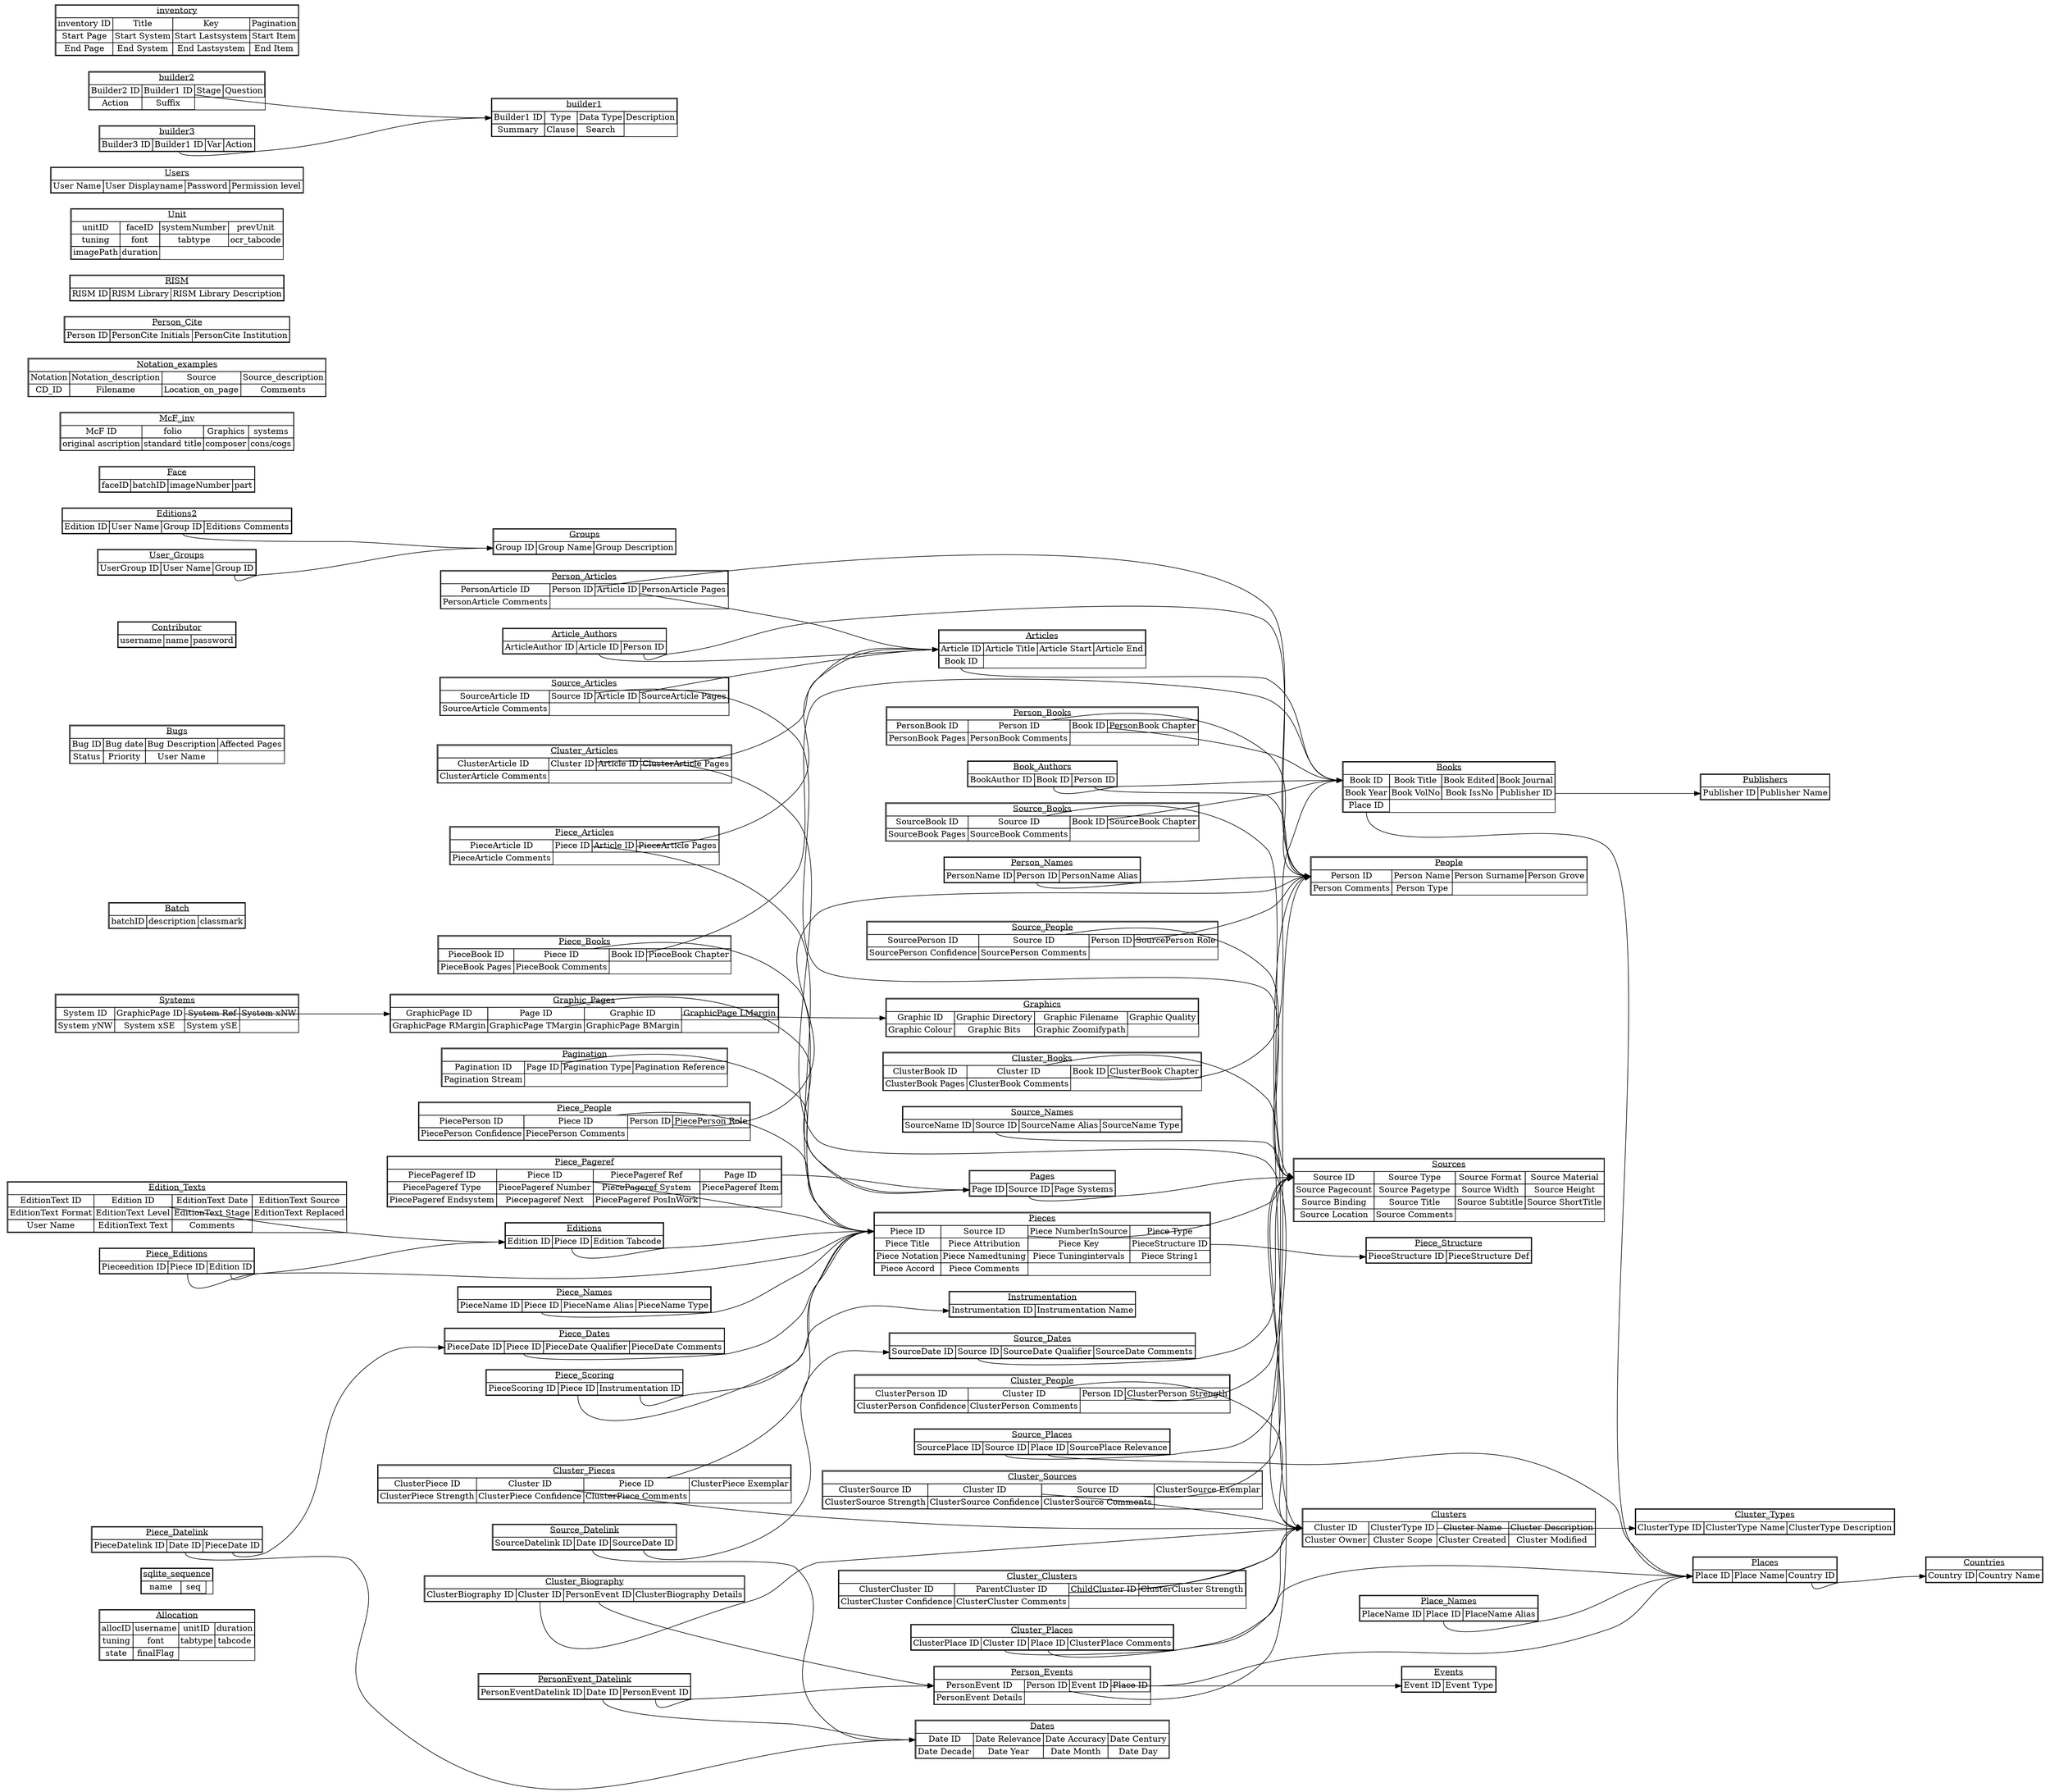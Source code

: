 digraph sqliteschema {
node [shape=plaintext];
rankdir=LR
splines=true
overlap=scale
Allocation [label=<<TABLE CELLSPACING="0"><TR><TD COLSPAN="4"><U>Allocation</U></TD></TR><TR><TD PORT="allocID">allocID</TD><TD PORT="username">username</TD><TD PORT="unitID">unitID</TD><TD PORT="duration">duration</TD></TR><TR><TD PORT="tuning">tuning</TD><TD PORT="font">font</TD><TD PORT="tabtype">tabtype</TD><TD PORT="tabcode">tabcode</TD></TR><TR><TD PORT="state">state</TD><TD PORT="finalFlag">finalFlag</TD></TR></TABLE>>];
sqlite_sequence [label=<<TABLE CELLSPACING="0"><TR><TD COLSPAN="4"><U>sqlite_sequence</U></TD></TR><TR><TD PORT="name">name</TD><TD PORT="seq">seq</TD></TR></TABLE>>];
Article_Authors [label=<<TABLE CELLSPACING="0"><TR><TD COLSPAN="4"><U>Article_Authors</U></TD></TR><TR><TD PORT="ArticleAuthor ID">ArticleAuthor ID</TD><TD PORT="Article ID">Article ID</TD><TD PORT="Person ID">Person ID</TD></TR></TABLE>>];
Articles [label=<<TABLE CELLSPACING="0"><TR><TD COLSPAN="4"><U>Articles</U></TD></TR><TR><TD PORT="Article ID">Article ID</TD><TD PORT="Article Title">Article Title</TD><TD PORT="Article Start">Article Start</TD><TD PORT="Article End">Article End</TD></TR><TR><TD PORT="Book ID">Book ID</TD></TR></TABLE>>];
Batch [label=<<TABLE CELLSPACING="0"><TR><TD COLSPAN="4"><U>Batch</U></TD></TR><TR><TD PORT="batchID">batchID</TD><TD PORT="description">description</TD><TD PORT="classmark">classmark</TD></TR></TABLE>>];
Book_Authors [label=<<TABLE CELLSPACING="0"><TR><TD COLSPAN="4"><U>Book_Authors</U></TD></TR><TR><TD PORT="BookAuthor ID">BookAuthor ID</TD><TD PORT="Book ID">Book ID</TD><TD PORT="Person ID">Person ID</TD></TR></TABLE>>];
Books [label=<<TABLE CELLSPACING="0"><TR><TD COLSPAN="4"><U>Books</U></TD></TR><TR><TD PORT="Book ID">Book ID</TD><TD PORT="Book Title">Book Title</TD><TD PORT="Book Edited">Book Edited</TD><TD PORT="Book Journal">Book Journal</TD></TR><TR><TD PORT="Book Year">Book Year</TD><TD PORT="Book VolNo">Book VolNo</TD><TD PORT="Book IssNo">Book IssNo</TD><TD PORT="Publisher ID">Publisher ID</TD></TR><TR><TD PORT="Place ID">Place ID</TD></TR></TABLE>>];
Bugs [label=<<TABLE CELLSPACING="0"><TR><TD COLSPAN="4"><U>Bugs</U></TD></TR><TR><TD PORT="Bug ID">Bug ID</TD><TD PORT="Bug date">Bug date</TD><TD PORT="Bug Description">Bug Description</TD><TD PORT="Affected Pages">Affected Pages</TD></TR><TR><TD PORT="Status">Status</TD><TD PORT="Priority">Priority</TD><TD PORT="User Name">User Name</TD></TR></TABLE>>];
Cluster_Articles [label=<<TABLE CELLSPACING="0"><TR><TD COLSPAN="4"><U>Cluster_Articles</U></TD></TR><TR><TD PORT="ClusterArticle ID">ClusterArticle ID</TD><TD PORT="Cluster ID">Cluster ID</TD><TD PORT="Article ID">Article ID</TD><TD PORT="ClusterArticle Pages">ClusterArticle Pages</TD></TR><TR><TD PORT="ClusterArticle Comments">ClusterArticle Comments</TD></TR></TABLE>>];
Cluster_Biography [label=<<TABLE CELLSPACING="0"><TR><TD COLSPAN="4"><U>Cluster_Biography</U></TD></TR><TR><TD PORT="ClusterBiography ID">ClusterBiography ID</TD><TD PORT="Cluster ID">Cluster ID</TD><TD PORT="PersonEvent ID">PersonEvent ID</TD><TD PORT="ClusterBiography Details">ClusterBiography Details</TD></TR></TABLE>>];
Cluster_Books [label=<<TABLE CELLSPACING="0"><TR><TD COLSPAN="4"><U>Cluster_Books</U></TD></TR><TR><TD PORT="ClusterBook ID">ClusterBook ID</TD><TD PORT="Cluster ID">Cluster ID</TD><TD PORT="Book ID">Book ID</TD><TD PORT="ClusterBook Chapter">ClusterBook Chapter</TD></TR><TR><TD PORT="ClusterBook Pages">ClusterBook Pages</TD><TD PORT="ClusterBook Comments">ClusterBook Comments</TD></TR></TABLE>>];
Cluster_Clusters [label=<<TABLE CELLSPACING="0"><TR><TD COLSPAN="4"><U>Cluster_Clusters</U></TD></TR><TR><TD PORT="ClusterCluster ID">ClusterCluster ID</TD><TD PORT="ParentCluster ID">ParentCluster ID</TD><TD PORT="ChildCluster ID">ChildCluster ID</TD><TD PORT="ClusterCluster Strength">ClusterCluster Strength</TD></TR><TR><TD PORT="ClusterCluster Confidence">ClusterCluster Confidence</TD><TD PORT="ClusterCluster Comments">ClusterCluster Comments</TD></TR></TABLE>>];
Cluster_People [label=<<TABLE CELLSPACING="0"><TR><TD COLSPAN="4"><U>Cluster_People</U></TD></TR><TR><TD PORT="ClusterPerson ID">ClusterPerson ID</TD><TD PORT="Cluster ID">Cluster ID</TD><TD PORT="Person ID">Person ID</TD><TD PORT="ClusterPerson Strength">ClusterPerson Strength</TD></TR><TR><TD PORT="ClusterPerson Confidence">ClusterPerson Confidence</TD><TD PORT="ClusterPerson Comments">ClusterPerson Comments</TD></TR></TABLE>>];
Cluster_Pieces [label=<<TABLE CELLSPACING="0"><TR><TD COLSPAN="4"><U>Cluster_Pieces</U></TD></TR><TR><TD PORT="ClusterPiece ID">ClusterPiece ID</TD><TD PORT="Cluster ID">Cluster ID</TD><TD PORT="Piece ID">Piece ID</TD><TD PORT="ClusterPiece Exemplar">ClusterPiece Exemplar</TD></TR><TR><TD PORT="ClusterPiece Strength">ClusterPiece Strength</TD><TD PORT="ClusterPiece Confidence">ClusterPiece Confidence</TD><TD PORT="ClusterPiece Comments">ClusterPiece Comments</TD></TR></TABLE>>];
Cluster_Places [label=<<TABLE CELLSPACING="0"><TR><TD COLSPAN="4"><U>Cluster_Places</U></TD></TR><TR><TD PORT="ClusterPlace ID">ClusterPlace ID</TD><TD PORT="Cluster ID">Cluster ID</TD><TD PORT="Place ID">Place ID</TD><TD PORT="ClusterPlace Comments">ClusterPlace Comments</TD></TR></TABLE>>];
Cluster_Sources [label=<<TABLE CELLSPACING="0"><TR><TD COLSPAN="4"><U>Cluster_Sources</U></TD></TR><TR><TD PORT="ClusterSource ID">ClusterSource ID</TD><TD PORT="Cluster ID">Cluster ID</TD><TD PORT="Source ID">Source ID</TD><TD PORT="ClusterSource Exemplar">ClusterSource Exemplar</TD></TR><TR><TD PORT="ClusterSource Strength">ClusterSource Strength</TD><TD PORT="ClusterSource Confidence">ClusterSource Confidence</TD><TD PORT="ClusterSource Comments">ClusterSource Comments</TD></TR></TABLE>>];
Cluster_Types [label=<<TABLE CELLSPACING="0"><TR><TD COLSPAN="4"><U>Cluster_Types</U></TD></TR><TR><TD PORT="ClusterType ID">ClusterType ID</TD><TD PORT="ClusterType Name">ClusterType Name</TD><TD PORT="ClusterType Description">ClusterType Description</TD></TR></TABLE>>];
Clusters [label=<<TABLE CELLSPACING="0"><TR><TD COLSPAN="4"><U>Clusters</U></TD></TR><TR><TD PORT="Cluster ID">Cluster ID</TD><TD PORT="ClusterType ID">ClusterType ID</TD><TD PORT="Cluster Name">Cluster Name</TD><TD PORT="Cluster Description">Cluster Description</TD></TR><TR><TD PORT="Cluster Owner">Cluster Owner</TD><TD PORT="Cluster Scope">Cluster Scope</TD><TD PORT="Cluster Created">Cluster Created</TD><TD PORT="Cluster Modified">Cluster Modified</TD></TR></TABLE>>];
Contributor [label=<<TABLE CELLSPACING="0"><TR><TD COLSPAN="4"><U>Contributor</U></TD></TR><TR><TD PORT="username">username</TD><TD PORT="name">name</TD><TD PORT="password">password</TD></TR></TABLE>>];
Countries [label=<<TABLE CELLSPACING="0"><TR><TD COLSPAN="4"><U>Countries</U></TD></TR><TR><TD PORT="Country ID">Country ID</TD><TD PORT="Country Name">Country Name</TD></TR></TABLE>>];
Dates [label=<<TABLE CELLSPACING="0"><TR><TD COLSPAN="4"><U>Dates</U></TD></TR><TR><TD PORT="Date ID">Date ID</TD><TD PORT="Date Relevance">Date Relevance</TD><TD PORT="Date Accuracy">Date Accuracy</TD><TD PORT="Date Century">Date Century</TD></TR><TR><TD PORT="Date Decade">Date Decade</TD><TD PORT="Date Year">Date Year</TD><TD PORT="Date Month">Date Month</TD><TD PORT="Date Day">Date Day</TD></TR></TABLE>>];
Edition_Texts [label=<<TABLE CELLSPACING="0"><TR><TD COLSPAN="4"><U>Edition_Texts</U></TD></TR><TR><TD PORT="EditionText ID">EditionText ID</TD><TD PORT="Edition ID">Edition ID</TD><TD PORT="EditionText Date">EditionText Date</TD><TD PORT="EditionText Source">EditionText Source</TD></TR><TR><TD PORT="EditionText Format">EditionText Format</TD><TD PORT="EditionText Level">EditionText Level</TD><TD PORT="EditionText Stage">EditionText Stage</TD><TD PORT="EditionText Replaced">EditionText Replaced</TD></TR><TR><TD PORT="User Name">User Name</TD><TD PORT="EditionText Text">EditionText Text</TD><TD PORT="Comments">Comments</TD></TR></TABLE>>];
Editions [label=<<TABLE CELLSPACING="0"><TR><TD COLSPAN="4"><U>Editions</U></TD></TR><TR><TD PORT="Edition ID">Edition ID</TD><TD PORT="Piece ID">Piece ID</TD><TD PORT="Edition Tabcode">Edition Tabcode</TD></TR></TABLE>>];
Editions2 [label=<<TABLE CELLSPACING="0"><TR><TD COLSPAN="4"><U>Editions2</U></TD></TR><TR><TD PORT="Edition ID">Edition ID</TD><TD PORT="User Name">User Name</TD><TD PORT="Group ID">Group ID</TD><TD PORT="Editions Comments">Editions Comments</TD></TR></TABLE>>];
Events [label=<<TABLE CELLSPACING="0"><TR><TD COLSPAN="4"><U>Events</U></TD></TR><TR><TD PORT="Event ID">Event ID</TD><TD PORT="Event Type">Event Type</TD></TR></TABLE>>];
Face [label=<<TABLE CELLSPACING="0"><TR><TD COLSPAN="4"><U>Face</U></TD></TR><TR><TD PORT="faceID">faceID</TD><TD PORT="batchID">batchID</TD><TD PORT="imageNumber">imageNumber</TD><TD PORT="part">part</TD></TR></TABLE>>];
Graphic_Pages [label=<<TABLE CELLSPACING="0"><TR><TD COLSPAN="4"><U>Graphic_Pages</U></TD></TR><TR><TD PORT="GraphicPage ID">GraphicPage ID</TD><TD PORT="Page ID">Page ID</TD><TD PORT="Graphic ID">Graphic ID</TD><TD PORT="GraphicPage LMargin">GraphicPage LMargin</TD></TR><TR><TD PORT="GraphicPage RMargin">GraphicPage RMargin</TD><TD PORT="GraphicPage TMargin">GraphicPage TMargin</TD><TD PORT="GraphicPage BMargin">GraphicPage BMargin</TD></TR></TABLE>>];
Graphics [label=<<TABLE CELLSPACING="0"><TR><TD COLSPAN="4"><U>Graphics</U></TD></TR><TR><TD PORT="Graphic ID">Graphic ID</TD><TD PORT="Graphic Directory">Graphic Directory</TD><TD PORT="Graphic Filename">Graphic Filename</TD><TD PORT="Graphic Quality">Graphic Quality</TD></TR><TR><TD PORT="Graphic Colour">Graphic Colour</TD><TD PORT="Graphic Bits">Graphic Bits</TD><TD PORT="Graphic Zoomifypath">Graphic Zoomifypath</TD></TR></TABLE>>];
Groups [label=<<TABLE CELLSPACING="0"><TR><TD COLSPAN="4"><U>Groups</U></TD></TR><TR><TD PORT="Group ID">Group ID</TD><TD PORT="Group Name">Group Name</TD><TD PORT="Group Description">Group Description</TD></TR></TABLE>>];
Instrumentation [label=<<TABLE CELLSPACING="0"><TR><TD COLSPAN="4"><U>Instrumentation</U></TD></TR><TR><TD PORT="Instrumentation ID">Instrumentation ID</TD><TD PORT="Instrumentation Name">Instrumentation Name</TD></TR></TABLE>>];
McF_inv [label=<<TABLE CELLSPACING="0"><TR><TD COLSPAN="4"><U>McF_inv</U></TD></TR><TR><TD PORT="McF ID">McF ID</TD><TD PORT="folio">folio</TD><TD PORT="Graphics">Graphics</TD><TD PORT="systems">systems</TD></TR><TR><TD PORT="original ascription">original ascription</TD><TD PORT="standard title">standard title</TD><TD PORT="composer">composer</TD><TD PORT="cons/cogs">cons/cogs</TD></TR></TABLE>>];
Notation_examples [label=<<TABLE CELLSPACING="0"><TR><TD COLSPAN="4"><U>Notation_examples</U></TD></TR><TR><TD PORT="Notation">Notation</TD><TD PORT="Notation_description">Notation_description</TD><TD PORT="Source">Source</TD><TD PORT="Source_description">Source_description</TD></TR><TR><TD PORT="CD_ID">CD_ID</TD><TD PORT="Filename">Filename</TD><TD PORT="Location_on_page">Location_on_page</TD><TD PORT="Comments">Comments</TD></TR></TABLE>>];
Pages [label=<<TABLE CELLSPACING="0"><TR><TD COLSPAN="4"><U>Pages</U></TD></TR><TR><TD PORT="Page ID">Page ID</TD><TD PORT="Source ID">Source ID</TD><TD PORT="Page Systems">Page Systems</TD></TR></TABLE>>];
Pagination [label=<<TABLE CELLSPACING="0"><TR><TD COLSPAN="4"><U>Pagination</U></TD></TR><TR><TD PORT="Pagination ID">Pagination ID</TD><TD PORT="Page ID">Page ID</TD><TD PORT="Pagination Type">Pagination Type</TD><TD PORT="Pagination Reference">Pagination Reference</TD></TR><TR><TD PORT="Pagination Stream">Pagination Stream</TD></TR></TABLE>>];
People [label=<<TABLE CELLSPACING="0"><TR><TD COLSPAN="4"><U>People</U></TD></TR><TR><TD PORT="Person ID">Person ID</TD><TD PORT="Person Name">Person Name</TD><TD PORT="Person Surname">Person Surname</TD><TD PORT="Person Grove">Person Grove</TD></TR><TR><TD PORT="Person Comments">Person Comments</TD><TD PORT="Person Type">Person Type</TD></TR></TABLE>>];
PersonEvent_Datelink [label=<<TABLE CELLSPACING="0"><TR><TD COLSPAN="4"><U>PersonEvent_Datelink</U></TD></TR><TR><TD PORT="PersonEventDatelink ID">PersonEventDatelink ID</TD><TD PORT="Date ID">Date ID</TD><TD PORT="PersonEvent ID">PersonEvent ID</TD></TR></TABLE>>];
Person_Articles [label=<<TABLE CELLSPACING="0"><TR><TD COLSPAN="4"><U>Person_Articles</U></TD></TR><TR><TD PORT="PersonArticle ID">PersonArticle ID</TD><TD PORT="Person ID">Person ID</TD><TD PORT="Article ID">Article ID</TD><TD PORT="PersonArticle Pages">PersonArticle Pages</TD></TR><TR><TD PORT="PersonArticle Comments">PersonArticle Comments</TD></TR></TABLE>>];
Person_Books [label=<<TABLE CELLSPACING="0"><TR><TD COLSPAN="4"><U>Person_Books</U></TD></TR><TR><TD PORT="PersonBook ID">PersonBook ID</TD><TD PORT="Person ID">Person ID</TD><TD PORT="Book ID">Book ID</TD><TD PORT="PersonBook Chapter">PersonBook Chapter</TD></TR><TR><TD PORT="PersonBook Pages">PersonBook Pages</TD><TD PORT="PersonBook Comments">PersonBook Comments</TD></TR></TABLE>>];
Person_Cite [label=<<TABLE CELLSPACING="0"><TR><TD COLSPAN="4"><U>Person_Cite</U></TD></TR><TR><TD PORT="Person ID">Person ID</TD><TD PORT="PersonCite Initials">PersonCite Initials</TD><TD PORT="PersonCite Institution">PersonCite Institution</TD></TR></TABLE>>];
Person_Events [label=<<TABLE CELLSPACING="0"><TR><TD COLSPAN="4"><U>Person_Events</U></TD></TR><TR><TD PORT="PersonEvent ID">PersonEvent ID</TD><TD PORT="Person ID">Person ID</TD><TD PORT="Event ID">Event ID</TD><TD PORT="Place ID">Place ID</TD></TR><TR><TD PORT="PersonEvent Details">PersonEvent Details</TD></TR></TABLE>>];
Person_Names [label=<<TABLE CELLSPACING="0"><TR><TD COLSPAN="4"><U>Person_Names</U></TD></TR><TR><TD PORT="PersonName ID">PersonName ID</TD><TD PORT="Person ID">Person ID</TD><TD PORT="PersonName Alias">PersonName Alias</TD></TR></TABLE>>];
Piece_Articles [label=<<TABLE CELLSPACING="0"><TR><TD COLSPAN="4"><U>Piece_Articles</U></TD></TR><TR><TD PORT="PieceArticle ID">PieceArticle ID</TD><TD PORT="Piece ID">Piece ID</TD><TD PORT="Article ID">Article ID</TD><TD PORT="PieceArticle Pages">PieceArticle Pages</TD></TR><TR><TD PORT="PieceArticle Comments">PieceArticle Comments</TD></TR></TABLE>>];
Piece_Books [label=<<TABLE CELLSPACING="0"><TR><TD COLSPAN="4"><U>Piece_Books</U></TD></TR><TR><TD PORT="PieceBook ID">PieceBook ID</TD><TD PORT="Piece ID">Piece ID</TD><TD PORT="Book ID">Book ID</TD><TD PORT="PieceBook Chapter">PieceBook Chapter</TD></TR><TR><TD PORT="PieceBook Pages">PieceBook Pages</TD><TD PORT="PieceBook Comments">PieceBook Comments</TD></TR></TABLE>>];
Piece_Datelink [label=<<TABLE CELLSPACING="0"><TR><TD COLSPAN="4"><U>Piece_Datelink</U></TD></TR><TR><TD PORT="PieceDatelink ID">PieceDatelink ID</TD><TD PORT="Date ID">Date ID</TD><TD PORT="PieceDate ID">PieceDate ID</TD></TR></TABLE>>];
Piece_Dates [label=<<TABLE CELLSPACING="0"><TR><TD COLSPAN="4"><U>Piece_Dates</U></TD></TR><TR><TD PORT="PieceDate ID">PieceDate ID</TD><TD PORT="Piece ID">Piece ID</TD><TD PORT="PieceDate Qualifier">PieceDate Qualifier</TD><TD PORT="PieceDate Comments">PieceDate Comments</TD></TR></TABLE>>];
Piece_Editions [label=<<TABLE CELLSPACING="0"><TR><TD COLSPAN="4"><U>Piece_Editions</U></TD></TR><TR><TD PORT="Pieceedition ID">Pieceedition ID</TD><TD PORT="Piece ID">Piece ID</TD><TD PORT="Edition ID">Edition ID</TD></TR></TABLE>>];
Piece_Names [label=<<TABLE CELLSPACING="0"><TR><TD COLSPAN="4"><U>Piece_Names</U></TD></TR><TR><TD PORT="PieceName ID">PieceName ID</TD><TD PORT="Piece ID">Piece ID</TD><TD PORT="PieceName Alias">PieceName Alias</TD><TD PORT="PieceName Type">PieceName Type</TD></TR></TABLE>>];
Piece_Pageref [label=<<TABLE CELLSPACING="0"><TR><TD COLSPAN="4"><U>Piece_Pageref</U></TD></TR><TR><TD PORT="PiecePageref ID">PiecePageref ID</TD><TD PORT="Piece ID">Piece ID</TD><TD PORT="PiecePageref Ref">PiecePageref Ref</TD><TD PORT="Page ID">Page ID</TD></TR><TR><TD PORT="PiecePageref Type">PiecePageref Type</TD><TD PORT="PiecePageref Number">PiecePageref Number</TD><TD PORT="PiecePageref System">PiecePageref System</TD><TD PORT="PiecePageref Item">PiecePageref Item</TD></TR><TR><TD PORT="PiecePageref Endsystem">PiecePageref Endsystem</TD><TD PORT="Piecepageref Next">Piecepageref Next</TD><TD PORT="PiecePageref PosInWork">PiecePageref PosInWork</TD></TR></TABLE>>];
Piece_People [label=<<TABLE CELLSPACING="0"><TR><TD COLSPAN="4"><U>Piece_People</U></TD></TR><TR><TD PORT="PiecePerson ID">PiecePerson ID</TD><TD PORT="Piece ID">Piece ID</TD><TD PORT="Person ID">Person ID</TD><TD PORT="PiecePerson Role">PiecePerson Role</TD></TR><TR><TD PORT="PiecePerson Confidence">PiecePerson Confidence</TD><TD PORT="PiecePerson Comments">PiecePerson Comments</TD></TR></TABLE>>];
Piece_Scoring [label=<<TABLE CELLSPACING="0"><TR><TD COLSPAN="4"><U>Piece_Scoring</U></TD></TR><TR><TD PORT="PieceScoring ID">PieceScoring ID</TD><TD PORT="Piece ID">Piece ID</TD><TD PORT="Instrumentation ID">Instrumentation ID</TD></TR></TABLE>>];
Piece_Structure [label=<<TABLE CELLSPACING="0"><TR><TD COLSPAN="4"><U>Piece_Structure</U></TD></TR><TR><TD PORT="PieceStructure ID">PieceStructure ID</TD><TD PORT="PieceStructure Def">PieceStructure Def</TD></TR></TABLE>>];
Pieces [label=<<TABLE CELLSPACING="0"><TR><TD COLSPAN="4"><U>Pieces</U></TD></TR><TR><TD PORT="Piece ID">Piece ID</TD><TD PORT="Source ID">Source ID</TD><TD PORT="Piece NumberInSource">Piece NumberInSource</TD><TD PORT="Piece Type">Piece Type</TD></TR><TR><TD PORT="Piece Title">Piece Title</TD><TD PORT="Piece Attribution">Piece Attribution</TD><TD PORT="Piece Key">Piece Key</TD><TD PORT="PieceStructure ID">PieceStructure ID</TD></TR><TR><TD PORT="Piece Notation">Piece Notation</TD><TD PORT="Piece Namedtuning">Piece Namedtuning</TD><TD PORT="Piece Tuningintervals">Piece Tuningintervals</TD><TD PORT="Piece String1">Piece String1</TD></TR><TR><TD PORT="Piece Accord">Piece Accord</TD><TD PORT="Piece Comments">Piece Comments</TD></TR></TABLE>>];
Place_Names [label=<<TABLE CELLSPACING="0"><TR><TD COLSPAN="4"><U>Place_Names</U></TD></TR><TR><TD PORT="PlaceName ID">PlaceName ID</TD><TD PORT="Place ID">Place ID</TD><TD PORT="PlaceName Alias">PlaceName Alias</TD></TR></TABLE>>];
Places [label=<<TABLE CELLSPACING="0"><TR><TD COLSPAN="4"><U>Places</U></TD></TR><TR><TD PORT="Place ID">Place ID</TD><TD PORT="Place Name">Place Name</TD><TD PORT="Country ID">Country ID</TD></TR></TABLE>>];
Publishers [label=<<TABLE CELLSPACING="0"><TR><TD COLSPAN="4"><U>Publishers</U></TD></TR><TR><TD PORT="Publisher ID">Publisher ID</TD><TD PORT="Publisher Name">Publisher Name</TD></TR></TABLE>>];
RISM [label=<<TABLE CELLSPACING="0"><TR><TD COLSPAN="4"><U>RISM</U></TD></TR><TR><TD PORT="RISM ID">RISM ID</TD><TD PORT="RISM Library">RISM Library</TD><TD PORT="RISM Library Description">RISM Library Description</TD></TR></TABLE>>];
Source_Articles [label=<<TABLE CELLSPACING="0"><TR><TD COLSPAN="4"><U>Source_Articles</U></TD></TR><TR><TD PORT="SourceArticle ID">SourceArticle ID</TD><TD PORT="Source ID">Source ID</TD><TD PORT="Article ID">Article ID</TD><TD PORT="SourceArticle Pages">SourceArticle Pages</TD></TR><TR><TD PORT="SourceArticle Comments">SourceArticle Comments</TD></TR></TABLE>>];
Source_Books [label=<<TABLE CELLSPACING="0"><TR><TD COLSPAN="4"><U>Source_Books</U></TD></TR><TR><TD PORT="SourceBook ID">SourceBook ID</TD><TD PORT="Source ID">Source ID</TD><TD PORT="Book ID">Book ID</TD><TD PORT="SourceBook Chapter">SourceBook Chapter</TD></TR><TR><TD PORT="SourceBook Pages">SourceBook Pages</TD><TD PORT="SourceBook Comments">SourceBook Comments</TD></TR></TABLE>>];
Source_Datelink [label=<<TABLE CELLSPACING="0"><TR><TD COLSPAN="4"><U>Source_Datelink</U></TD></TR><TR><TD PORT="SourceDatelink ID">SourceDatelink ID</TD><TD PORT="Date ID">Date ID</TD><TD PORT="SourceDate ID">SourceDate ID</TD></TR></TABLE>>];
Source_Dates [label=<<TABLE CELLSPACING="0"><TR><TD COLSPAN="4"><U>Source_Dates</U></TD></TR><TR><TD PORT="SourceDate ID">SourceDate ID</TD><TD PORT="Source ID">Source ID</TD><TD PORT="SourceDate Qualifier">SourceDate Qualifier</TD><TD PORT="SourceDate Comments">SourceDate Comments</TD></TR></TABLE>>];
Source_Names [label=<<TABLE CELLSPACING="0"><TR><TD COLSPAN="4"><U>Source_Names</U></TD></TR><TR><TD PORT="SourceName ID">SourceName ID</TD><TD PORT="Source ID">Source ID</TD><TD PORT="SourceName Alias">SourceName Alias</TD><TD PORT="SourceName Type">SourceName Type</TD></TR></TABLE>>];
Source_People [label=<<TABLE CELLSPACING="0"><TR><TD COLSPAN="4"><U>Source_People</U></TD></TR><TR><TD PORT="SourcePerson ID">SourcePerson ID</TD><TD PORT="Source ID">Source ID</TD><TD PORT="Person ID">Person ID</TD><TD PORT="SourcePerson Role">SourcePerson Role</TD></TR><TR><TD PORT="SourcePerson Confidence">SourcePerson Confidence</TD><TD PORT="SourcePerson Comments">SourcePerson Comments</TD></TR></TABLE>>];
Source_Places [label=<<TABLE CELLSPACING="0"><TR><TD COLSPAN="4"><U>Source_Places</U></TD></TR><TR><TD PORT="SourcePlace ID">SourcePlace ID</TD><TD PORT="Source ID">Source ID</TD><TD PORT="Place ID">Place ID</TD><TD PORT="SourcePlace Relevance">SourcePlace Relevance</TD></TR></TABLE>>];
Sources [label=<<TABLE CELLSPACING="0"><TR><TD COLSPAN="4"><U>Sources</U></TD></TR><TR><TD PORT="Source ID">Source ID</TD><TD PORT="Source Type">Source Type</TD><TD PORT="Source Format">Source Format</TD><TD PORT="Source Material">Source Material</TD></TR><TR><TD PORT="Source Pagecount">Source Pagecount</TD><TD PORT="Source Pagetype">Source Pagetype</TD><TD PORT="Source Width">Source Width</TD><TD PORT="Source Height">Source Height</TD></TR><TR><TD PORT="Source Binding">Source Binding</TD><TD PORT="Source Title">Source Title</TD><TD PORT="Source Subtitle">Source Subtitle</TD><TD PORT="Source ShortTitle">Source ShortTitle</TD></TR><TR><TD PORT="Source Location">Source Location</TD><TD PORT="Source Comments">Source Comments</TD></TR></TABLE>>];
Systems [label=<<TABLE CELLSPACING="0"><TR><TD COLSPAN="4"><U>Systems</U></TD></TR><TR><TD PORT="System ID">System ID</TD><TD PORT="GraphicPage ID">GraphicPage ID</TD><TD PORT="System Ref">System Ref</TD><TD PORT="System xNW">System xNW</TD></TR><TR><TD PORT="System yNW">System yNW</TD><TD PORT="System xSE">System xSE</TD><TD PORT="System ySE">System ySE</TD></TR></TABLE>>];
Unit [label=<<TABLE CELLSPACING="0"><TR><TD COLSPAN="4"><U>Unit</U></TD></TR><TR><TD PORT="unitID">unitID</TD><TD PORT="faceID">faceID</TD><TD PORT="systemNumber">systemNumber</TD><TD PORT="prevUnit">prevUnit</TD></TR><TR><TD PORT="tuning">tuning</TD><TD PORT="font">font</TD><TD PORT="tabtype">tabtype</TD><TD PORT="ocr_tabcode">ocr_tabcode</TD></TR><TR><TD PORT="imagePath">imagePath</TD><TD PORT="duration">duration</TD></TR></TABLE>>];
User_Groups [label=<<TABLE CELLSPACING="0"><TR><TD COLSPAN="4"><U>User_Groups</U></TD></TR><TR><TD PORT="UserGroup ID">UserGroup ID</TD><TD PORT="User Name">User Name</TD><TD PORT="Group ID">Group ID</TD></TR></TABLE>>];
Users [label=<<TABLE CELLSPACING="0"><TR><TD COLSPAN="4"><U>Users</U></TD></TR><TR><TD PORT="User Name">User Name</TD><TD PORT="User Displayname">User Displayname</TD><TD PORT="Password">Password</TD><TD PORT="Permission level">Permission level</TD></TR></TABLE>>];
builder1 [label=<<TABLE CELLSPACING="0"><TR><TD COLSPAN="4"><U>builder1</U></TD></TR><TR><TD PORT="Builder1 ID">Builder1 ID</TD><TD PORT="Type">Type</TD><TD PORT="Data Type">Data Type</TD><TD PORT="Description">Description</TD></TR><TR><TD PORT="Summary">Summary</TD><TD PORT="Clause">Clause</TD><TD PORT="Search">Search</TD></TR></TABLE>>];
builder2 [label=<<TABLE CELLSPACING="0"><TR><TD COLSPAN="4"><U>builder2</U></TD></TR><TR><TD PORT="Builder2 ID">Builder2 ID</TD><TD PORT="Builder1 ID">Builder1 ID</TD><TD PORT="Stage">Stage</TD><TD PORT="Question">Question</TD></TR><TR><TD PORT="Action">Action</TD><TD PORT="Suffix">Suffix</TD></TR></TABLE>>];
builder3 [label=<<TABLE CELLSPACING="0"><TR><TD COLSPAN="4"><U>builder3</U></TD></TR><TR><TD PORT="Builder3 ID">Builder3 ID</TD><TD PORT="Builder1 ID">Builder1 ID</TD><TD PORT="Var">Var</TD><TD PORT="Action">Action</TD></TR></TABLE>>];
inventory [label=<<TABLE CELLSPACING="0"><TR><TD COLSPAN="4"><U>inventory</U></TD></TR><TR><TD PORT="inventory ID">inventory ID</TD><TD PORT="Title">Title</TD><TD PORT="Key">Key</TD><TD PORT="Pagination">Pagination</TD></TR><TR><TD PORT="Start Page">Start Page</TD><TD PORT="Start System">Start System</TD><TD PORT="Start Lastsystem">Start Lastsystem</TD><TD PORT="Start Item">Start Item</TD></TR><TR><TD PORT="End Page">End Page</TD><TD PORT="End System">End System</TD><TD PORT="End Lastsystem">End Lastsystem</TD><TD PORT="End Item">End Item</TD></TR></TABLE>>];
"Article_Authors":"Person ID" -> "People":"Person ID";
"Article_Authors":"Article ID" -> "Articles":"Article ID";
"Articles":"Book ID" -> "Books":"Book ID";
"Book_Authors":"Person ID" -> "People":"Person ID";
"Book_Authors":"Book ID" -> "Books":"Book ID";
"Books":"Place ID" -> "Places":"Place ID";
"Books":"Publisher ID" -> "Publishers":"Publisher ID";
"Cluster_Articles":"Article ID" -> "Articles":"Article ID";
"Cluster_Articles":"Cluster ID" -> "Clusters":"Cluster ID";
"Cluster_Biography":"PersonEvent ID" -> "Person_Events":"PersonEvent ID";
"Cluster_Biography":"Cluster ID" -> "Clusters":"Cluster ID";
"Cluster_Books":"Book ID" -> "Books":"Book ID";
"Cluster_Books":"Cluster ID" -> "Clusters":"Cluster ID";
"Cluster_Clusters":"ChildCluster ID" -> "Clusters":"Cluster ID";
"Cluster_Clusters":"ParentCluster ID" -> "Clusters":"Cluster ID";
"Cluster_People":"Person ID" -> "People":"Person ID";
"Cluster_People":"Cluster ID" -> "Clusters":"Cluster ID";
"Cluster_Pieces":"Piece ID" -> "Pieces":"Piece ID";
"Cluster_Pieces":"Cluster ID" -> "Clusters":"Cluster ID";
"Cluster_Places":"Place ID" -> "Places":"Place ID";
"Cluster_Places":"Cluster ID" -> "Clusters":"Cluster ID";
"Cluster_Sources":"Source ID" -> "Sources":"Source ID";
"Cluster_Sources":"Cluster ID" -> "Clusters":"Cluster ID";
"Clusters":"ClusterType ID" -> "Cluster_Types":"ClusterType ID";
"Edition_Texts":"Edition ID" -> "Editions":"Edition ID";
"Editions":"Piece ID" -> "Pieces":"Piece ID";
"Editions2":"Group ID" -> "Groups":"Group ID";
"Graphic_Pages":"Graphic ID" -> "Graphics":"Graphic ID";
"Graphic_Pages":"Page ID" -> "Pages":"Page ID";
"Pages":"Source ID" -> "Sources":"Source ID";
"Pagination":"Page ID" -> "Pages":"Page ID";
"PersonEvent_Datelink":"PersonEvent ID" -> "Person_Events":"PersonEvent ID";
"PersonEvent_Datelink":"Date ID" -> "Dates":"Date ID";
"Person_Articles":"Article ID" -> "Articles":"Article ID";
"Person_Articles":"Person ID" -> "People":"Person ID";
"Person_Books":"Book ID" -> "Books":"Book ID";
"Person_Books":"Person ID" -> "People":"Person ID";
"Person_Events":"Place ID" -> "Places":"Place ID";
"Person_Events":"Event ID" -> "Events":"Event ID";
"Person_Events":"Person ID" -> "People":"Person ID";
"Person_Names":"Person ID" -> "People":"Person ID";
"Piece_Articles":"Article ID" -> "Articles":"Article ID";
"Piece_Articles":"Piece ID" -> "Pieces":"Piece ID";
"Piece_Books":"Book ID" -> "Books":"Book ID";
"Piece_Books":"Piece ID" -> "Pieces":"Piece ID";
"Piece_Datelink":"PieceDate ID" -> "Piece_Dates":"PieceDate ID";
"Piece_Datelink":"Date ID" -> "Dates":"Date ID";
"Piece_Dates":"Piece ID" -> "Pieces":"Piece ID";
"Piece_Editions":"Edition ID" -> "Editions":"Edition ID";
"Piece_Editions":"Piece ID" -> "Pieces":"Piece ID";
"Piece_Names":"Piece ID" -> "Pieces":"Piece ID";
"Piece_Pageref":"Page ID" -> "Pages":"Page ID";
"Piece_Pageref":"Piece ID" -> "Pieces":"Piece ID";
"Piece_People":"Person ID" -> "People":"Person ID";
"Piece_People":"Piece ID" -> "Pieces":"Piece ID";
"Piece_Scoring":"Instrumentation ID" -> "Instrumentation":"Instrumentation ID";
"Piece_Scoring":"Piece ID" -> "Pieces":"Piece ID";
"Pieces":"PieceStructure ID" -> "Piece_Structure":"PieceStructure ID";
"Pieces":"Source ID" -> "Sources":"Source ID";
"Place_Names":"Place ID" -> "Places":"Place ID";
"Places":"Country ID" -> "Countries":"Country ID";
"Source_Articles":"Article ID" -> "Articles":"Article ID";
"Source_Articles":"Source ID" -> "Sources":"Source ID";
"Source_Books":"Book ID" -> "Books":"Book ID";
"Source_Books":"Source ID" -> "Sources":"Source ID";
"Source_Datelink":"SourceDate ID" -> "Source_Dates":"SourceDate ID";
"Source_Datelink":"Date ID" -> "Dates":"Date ID";
"Source_Dates":"Source ID" -> "Sources":"Source ID";
"Source_Names":"Source ID" -> "Sources":"Source ID";
"Source_People":"Person ID" -> "People":"Person ID";
"Source_People":"Source ID" -> "Sources":"Source ID";
"Source_Places":"Place ID" -> "Places":"Place ID";
"Source_Places":"Source ID" -> "Sources":"Source ID";
"Systems":"GraphicPage ID" -> "Graphic_Pages":"GraphicPage ID";
"User_Groups":"Group ID" -> "Groups":"Group ID";
"builder2":"Builder1 ID" -> "builder1":"Builder1 ID";
"builder3":"Builder1 ID" -> "builder1":"Builder1 ID";
}
